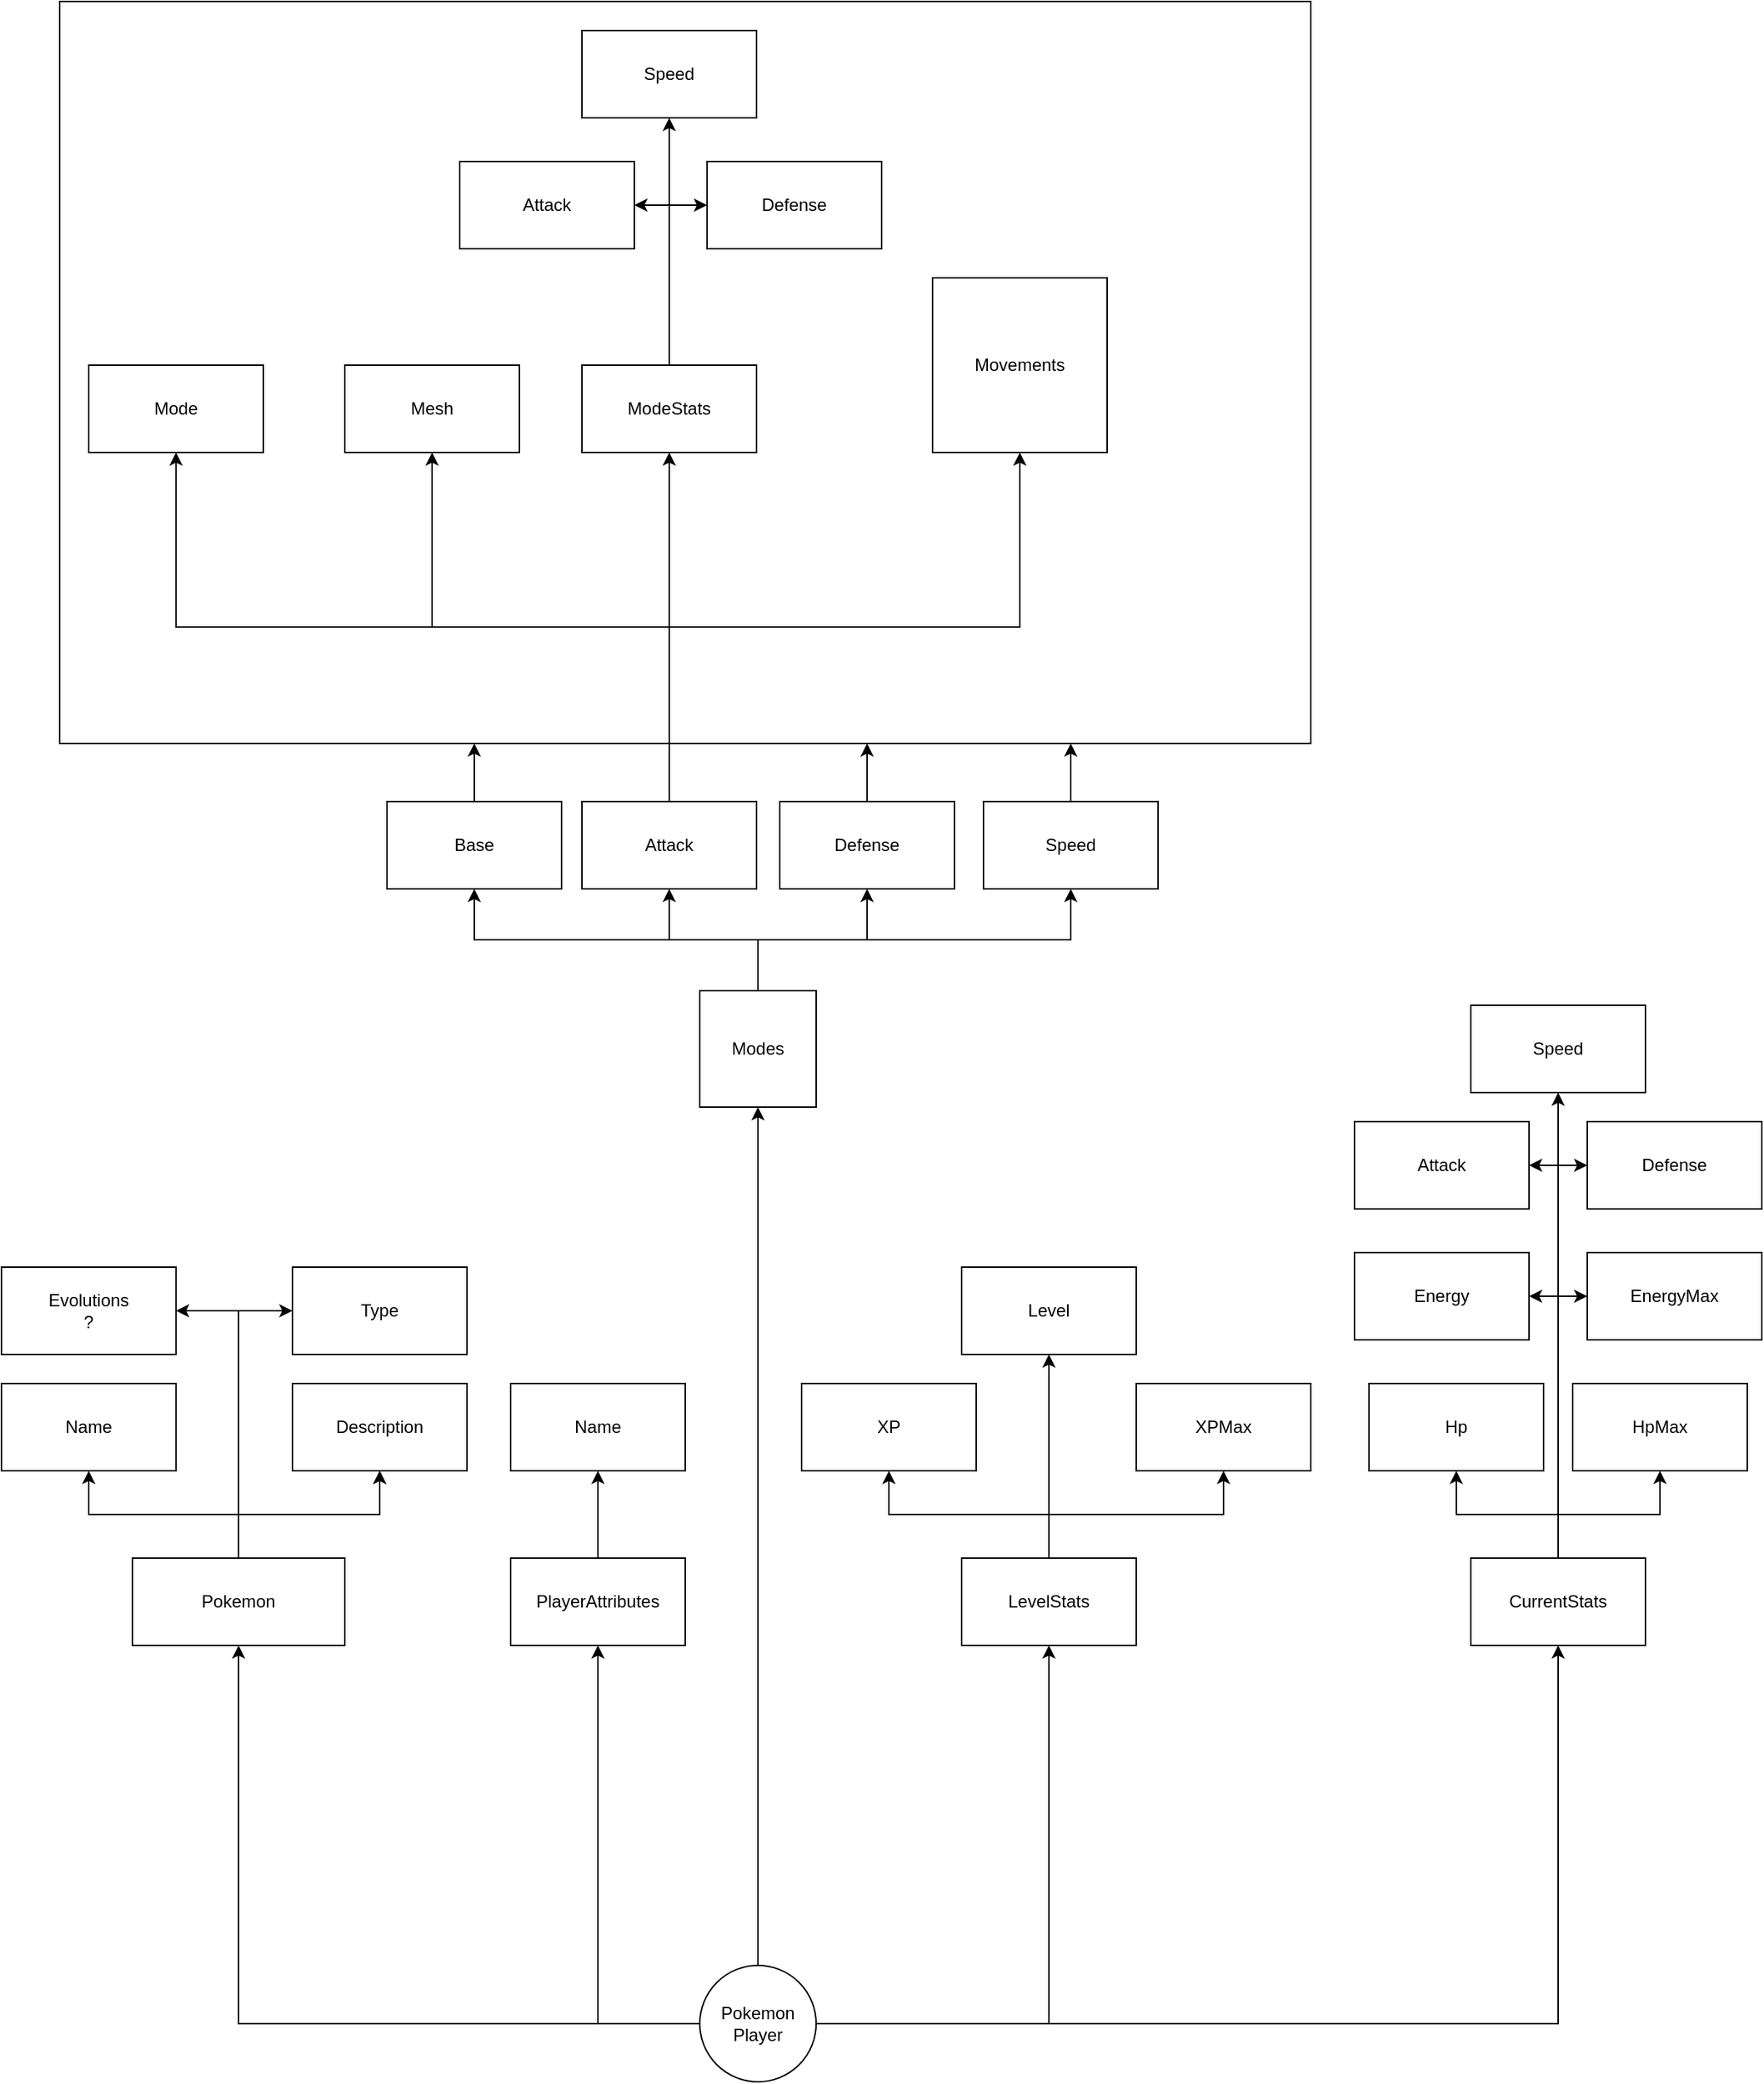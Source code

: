 <mxfile version="24.2.5" type="device">
  <diagram name="Page-1" id="B9voW5ncnK0YKJ4ArBj8">
    <mxGraphModel dx="2954" dy="2199" grid="1" gridSize="10" guides="1" tooltips="1" connect="1" arrows="1" fold="1" page="1" pageScale="1" pageWidth="827" pageHeight="1169" math="0" shadow="0">
      <root>
        <mxCell id="0" />
        <mxCell id="1" parent="0" />
        <mxCell id="HrmXleMLPZBCq29RgUVU-88" value="" style="rounded=0;whiteSpace=wrap;html=1;" vertex="1" parent="1">
          <mxGeometry x="80" y="-430" width="860" height="510" as="geometry" />
        </mxCell>
        <mxCell id="HrmXleMLPZBCq29RgUVU-9" style="edgeStyle=orthogonalEdgeStyle;rounded=0;orthogonalLoop=1;jettySize=auto;html=1;entryX=0.5;entryY=1;entryDx=0;entryDy=0;" edge="1" parent="1" source="HrmXleMLPZBCq29RgUVU-2" target="HrmXleMLPZBCq29RgUVU-5">
          <mxGeometry relative="1" as="geometry" />
        </mxCell>
        <mxCell id="HrmXleMLPZBCq29RgUVU-10" style="edgeStyle=orthogonalEdgeStyle;rounded=0;orthogonalLoop=1;jettySize=auto;html=1;exitX=0.5;exitY=0;exitDx=0;exitDy=0;" edge="1" parent="1" source="HrmXleMLPZBCq29RgUVU-2" target="HrmXleMLPZBCq29RgUVU-6">
          <mxGeometry relative="1" as="geometry" />
        </mxCell>
        <mxCell id="HrmXleMLPZBCq29RgUVU-11" style="edgeStyle=orthogonalEdgeStyle;rounded=0;orthogonalLoop=1;jettySize=auto;html=1;exitX=0.5;exitY=0;exitDx=0;exitDy=0;" edge="1" parent="1" source="HrmXleMLPZBCq29RgUVU-2" target="HrmXleMLPZBCq29RgUVU-7">
          <mxGeometry relative="1" as="geometry" />
        </mxCell>
        <mxCell id="HrmXleMLPZBCq29RgUVU-12" style="edgeStyle=orthogonalEdgeStyle;rounded=0;orthogonalLoop=1;jettySize=auto;html=1;exitX=0.5;exitY=0;exitDx=0;exitDy=0;entryX=0.5;entryY=1;entryDx=0;entryDy=0;" edge="1" parent="1" source="HrmXleMLPZBCq29RgUVU-2" target="HrmXleMLPZBCq29RgUVU-4">
          <mxGeometry relative="1" as="geometry" />
        </mxCell>
        <mxCell id="HrmXleMLPZBCq29RgUVU-2" value="&lt;div&gt;Modes&lt;/div&gt;" style="rounded=0;whiteSpace=wrap;html=1;" vertex="1" parent="1">
          <mxGeometry x="520" y="250" width="80" height="80" as="geometry" />
        </mxCell>
        <mxCell id="HrmXleMLPZBCq29RgUVU-13" style="edgeStyle=orthogonalEdgeStyle;rounded=0;orthogonalLoop=1;jettySize=auto;html=1;entryX=0.5;entryY=1;entryDx=0;entryDy=0;" edge="1" parent="1" source="HrmXleMLPZBCq29RgUVU-3" target="HrmXleMLPZBCq29RgUVU-2">
          <mxGeometry relative="1" as="geometry" />
        </mxCell>
        <mxCell id="HrmXleMLPZBCq29RgUVU-18" style="edgeStyle=orthogonalEdgeStyle;rounded=0;orthogonalLoop=1;jettySize=auto;html=1;exitX=1;exitY=0.5;exitDx=0;exitDy=0;" edge="1" parent="1" source="HrmXleMLPZBCq29RgUVU-3" target="HrmXleMLPZBCq29RgUVU-17">
          <mxGeometry relative="1" as="geometry" />
        </mxCell>
        <mxCell id="HrmXleMLPZBCq29RgUVU-25" style="edgeStyle=orthogonalEdgeStyle;rounded=0;orthogonalLoop=1;jettySize=auto;html=1;" edge="1" parent="1" source="HrmXleMLPZBCq29RgUVU-3" target="HrmXleMLPZBCq29RgUVU-24">
          <mxGeometry relative="1" as="geometry" />
        </mxCell>
        <mxCell id="HrmXleMLPZBCq29RgUVU-36" style="edgeStyle=orthogonalEdgeStyle;rounded=0;orthogonalLoop=1;jettySize=auto;html=1;" edge="1" parent="1" source="HrmXleMLPZBCq29RgUVU-3" target="HrmXleMLPZBCq29RgUVU-35">
          <mxGeometry relative="1" as="geometry" />
        </mxCell>
        <mxCell id="HrmXleMLPZBCq29RgUVU-71" style="edgeStyle=orthogonalEdgeStyle;rounded=0;orthogonalLoop=1;jettySize=auto;html=1;" edge="1" parent="1" source="HrmXleMLPZBCq29RgUVU-3" target="HrmXleMLPZBCq29RgUVU-70">
          <mxGeometry relative="1" as="geometry" />
        </mxCell>
        <mxCell id="HrmXleMLPZBCq29RgUVU-3" value="&lt;div&gt;Pokemon&lt;/div&gt;&lt;div&gt;Player&lt;/div&gt;" style="ellipse;whiteSpace=wrap;html=1;aspect=fixed;" vertex="1" parent="1">
          <mxGeometry x="520" y="920" width="80" height="80" as="geometry" />
        </mxCell>
        <mxCell id="HrmXleMLPZBCq29RgUVU-87" style="edgeStyle=orthogonalEdgeStyle;rounded=0;orthogonalLoop=1;jettySize=auto;html=1;" edge="1" parent="1" source="HrmXleMLPZBCq29RgUVU-4">
          <mxGeometry relative="1" as="geometry">
            <mxPoint x="365" y="80" as="targetPoint" />
          </mxGeometry>
        </mxCell>
        <mxCell id="HrmXleMLPZBCq29RgUVU-4" value="&lt;div&gt;Base&lt;/div&gt;" style="rounded=0;whiteSpace=wrap;html=1;" vertex="1" parent="1">
          <mxGeometry x="305" y="120" width="120" height="60" as="geometry" />
        </mxCell>
        <mxCell id="HrmXleMLPZBCq29RgUVU-62" style="edgeStyle=orthogonalEdgeStyle;rounded=0;orthogonalLoop=1;jettySize=auto;html=1;" edge="1" parent="1" source="HrmXleMLPZBCq29RgUVU-5" target="HrmXleMLPZBCq29RgUVU-61">
          <mxGeometry relative="1" as="geometry" />
        </mxCell>
        <mxCell id="HrmXleMLPZBCq29RgUVU-76" style="edgeStyle=orthogonalEdgeStyle;rounded=0;orthogonalLoop=1;jettySize=auto;html=1;exitX=0.5;exitY=0;exitDx=0;exitDy=0;entryX=0.5;entryY=1;entryDx=0;entryDy=0;" edge="1" parent="1" source="HrmXleMLPZBCq29RgUVU-5" target="HrmXleMLPZBCq29RgUVU-78">
          <mxGeometry relative="1" as="geometry">
            <mxPoint x="750" y="-120" as="targetPoint" />
          </mxGeometry>
        </mxCell>
        <mxCell id="HrmXleMLPZBCq29RgUVU-77" style="edgeStyle=orthogonalEdgeStyle;rounded=0;orthogonalLoop=1;jettySize=auto;html=1;exitX=0.5;exitY=0;exitDx=0;exitDy=0;" edge="1" parent="1" source="HrmXleMLPZBCq29RgUVU-5" target="HrmXleMLPZBCq29RgUVU-22">
          <mxGeometry relative="1" as="geometry" />
        </mxCell>
        <mxCell id="HrmXleMLPZBCq29RgUVU-82" style="edgeStyle=orthogonalEdgeStyle;rounded=0;orthogonalLoop=1;jettySize=auto;html=1;" edge="1" parent="1" source="HrmXleMLPZBCq29RgUVU-5" target="HrmXleMLPZBCq29RgUVU-79">
          <mxGeometry relative="1" as="geometry">
            <Array as="points">
              <mxPoint x="499" />
              <mxPoint x="336" />
            </Array>
          </mxGeometry>
        </mxCell>
        <mxCell id="HrmXleMLPZBCq29RgUVU-5" value="&lt;div&gt;Attack&lt;/div&gt;" style="rounded=0;whiteSpace=wrap;html=1;" vertex="1" parent="1">
          <mxGeometry x="439" y="120" width="120" height="60" as="geometry" />
        </mxCell>
        <mxCell id="HrmXleMLPZBCq29RgUVU-84" style="edgeStyle=orthogonalEdgeStyle;rounded=0;orthogonalLoop=1;jettySize=auto;html=1;" edge="1" parent="1" source="HrmXleMLPZBCq29RgUVU-6">
          <mxGeometry relative="1" as="geometry">
            <mxPoint x="635" y="80" as="targetPoint" />
          </mxGeometry>
        </mxCell>
        <mxCell id="HrmXleMLPZBCq29RgUVU-6" value="&lt;div&gt;Defense&lt;/div&gt;" style="rounded=0;whiteSpace=wrap;html=1;" vertex="1" parent="1">
          <mxGeometry x="575" y="120" width="120" height="60" as="geometry" />
        </mxCell>
        <mxCell id="HrmXleMLPZBCq29RgUVU-85" style="edgeStyle=orthogonalEdgeStyle;rounded=0;orthogonalLoop=1;jettySize=auto;html=1;" edge="1" parent="1" source="HrmXleMLPZBCq29RgUVU-7">
          <mxGeometry relative="1" as="geometry">
            <mxPoint x="775" y="80" as="targetPoint" />
          </mxGeometry>
        </mxCell>
        <mxCell id="HrmXleMLPZBCq29RgUVU-7" value="&lt;div&gt;Speed&lt;/div&gt;" style="rounded=0;whiteSpace=wrap;html=1;" vertex="1" parent="1">
          <mxGeometry x="715" y="120" width="120" height="60" as="geometry" />
        </mxCell>
        <mxCell id="HrmXleMLPZBCq29RgUVU-15" value="&lt;div&gt;Name&lt;/div&gt;" style="rounded=0;whiteSpace=wrap;html=1;" vertex="1" parent="1">
          <mxGeometry x="40" y="520" width="120" height="60" as="geometry" />
        </mxCell>
        <mxCell id="HrmXleMLPZBCq29RgUVU-27" style="edgeStyle=orthogonalEdgeStyle;rounded=0;orthogonalLoop=1;jettySize=auto;html=1;entryX=0.5;entryY=1;entryDx=0;entryDy=0;" edge="1" parent="1" source="HrmXleMLPZBCq29RgUVU-17" target="HrmXleMLPZBCq29RgUVU-26">
          <mxGeometry relative="1" as="geometry" />
        </mxCell>
        <mxCell id="HrmXleMLPZBCq29RgUVU-29" style="edgeStyle=orthogonalEdgeStyle;rounded=0;orthogonalLoop=1;jettySize=auto;html=1;" edge="1" parent="1" source="HrmXleMLPZBCq29RgUVU-17" target="HrmXleMLPZBCq29RgUVU-28">
          <mxGeometry relative="1" as="geometry" />
        </mxCell>
        <mxCell id="HrmXleMLPZBCq29RgUVU-32" style="edgeStyle=orthogonalEdgeStyle;rounded=0;orthogonalLoop=1;jettySize=auto;html=1;" edge="1" parent="1" source="HrmXleMLPZBCq29RgUVU-17" target="HrmXleMLPZBCq29RgUVU-31">
          <mxGeometry relative="1" as="geometry" />
        </mxCell>
        <mxCell id="HrmXleMLPZBCq29RgUVU-17" value="&lt;div&gt;LevelStats&lt;/div&gt;" style="rounded=0;whiteSpace=wrap;html=1;" vertex="1" parent="1">
          <mxGeometry x="700" y="640" width="120" height="60" as="geometry" />
        </mxCell>
        <mxCell id="HrmXleMLPZBCq29RgUVU-22" value="Mode " style="rounded=0;whiteSpace=wrap;html=1;" vertex="1" parent="1">
          <mxGeometry x="100" y="-180" width="120" height="60" as="geometry" />
        </mxCell>
        <mxCell id="HrmXleMLPZBCq29RgUVU-50" style="edgeStyle=orthogonalEdgeStyle;rounded=0;orthogonalLoop=1;jettySize=auto;html=1;" edge="1" parent="1" source="HrmXleMLPZBCq29RgUVU-24" target="HrmXleMLPZBCq29RgUVU-47">
          <mxGeometry relative="1" as="geometry" />
        </mxCell>
        <mxCell id="HrmXleMLPZBCq29RgUVU-51" style="edgeStyle=orthogonalEdgeStyle;rounded=0;orthogonalLoop=1;jettySize=auto;html=1;entryX=0.5;entryY=1;entryDx=0;entryDy=0;" edge="1" parent="1" source="HrmXleMLPZBCq29RgUVU-24" target="HrmXleMLPZBCq29RgUVU-46">
          <mxGeometry relative="1" as="geometry" />
        </mxCell>
        <mxCell id="HrmXleMLPZBCq29RgUVU-52" style="edgeStyle=orthogonalEdgeStyle;rounded=0;orthogonalLoop=1;jettySize=auto;html=1;entryX=1;entryY=0.5;entryDx=0;entryDy=0;" edge="1" parent="1" source="HrmXleMLPZBCq29RgUVU-24" target="HrmXleMLPZBCq29RgUVU-48">
          <mxGeometry relative="1" as="geometry" />
        </mxCell>
        <mxCell id="HrmXleMLPZBCq29RgUVU-53" style="edgeStyle=orthogonalEdgeStyle;rounded=0;orthogonalLoop=1;jettySize=auto;html=1;entryX=0;entryY=0.5;entryDx=0;entryDy=0;" edge="1" parent="1" source="HrmXleMLPZBCq29RgUVU-24" target="HrmXleMLPZBCq29RgUVU-49">
          <mxGeometry relative="1" as="geometry" />
        </mxCell>
        <mxCell id="HrmXleMLPZBCq29RgUVU-57" style="edgeStyle=orthogonalEdgeStyle;rounded=0;orthogonalLoop=1;jettySize=auto;html=1;entryX=0.5;entryY=1;entryDx=0;entryDy=0;" edge="1" parent="1" source="HrmXleMLPZBCq29RgUVU-24" target="HrmXleMLPZBCq29RgUVU-55">
          <mxGeometry relative="1" as="geometry" />
        </mxCell>
        <mxCell id="HrmXleMLPZBCq29RgUVU-58" style="edgeStyle=orthogonalEdgeStyle;rounded=0;orthogonalLoop=1;jettySize=auto;html=1;entryX=1;entryY=0.5;entryDx=0;entryDy=0;" edge="1" parent="1" source="HrmXleMLPZBCq29RgUVU-24" target="HrmXleMLPZBCq29RgUVU-54">
          <mxGeometry relative="1" as="geometry" />
        </mxCell>
        <mxCell id="HrmXleMLPZBCq29RgUVU-59" style="edgeStyle=orthogonalEdgeStyle;rounded=0;orthogonalLoop=1;jettySize=auto;html=1;entryX=0;entryY=0.5;entryDx=0;entryDy=0;" edge="1" parent="1" source="HrmXleMLPZBCq29RgUVU-24" target="HrmXleMLPZBCq29RgUVU-56">
          <mxGeometry relative="1" as="geometry" />
        </mxCell>
        <mxCell id="HrmXleMLPZBCq29RgUVU-24" value="&lt;div&gt;CurrentStats&lt;/div&gt;" style="rounded=0;whiteSpace=wrap;html=1;" vertex="1" parent="1">
          <mxGeometry x="1050" y="640" width="120" height="60" as="geometry" />
        </mxCell>
        <mxCell id="HrmXleMLPZBCq29RgUVU-26" value="Level" style="rounded=0;whiteSpace=wrap;html=1;" vertex="1" parent="1">
          <mxGeometry x="700" y="440" width="120" height="60" as="geometry" />
        </mxCell>
        <mxCell id="HrmXleMLPZBCq29RgUVU-28" value="XP" style="rounded=0;whiteSpace=wrap;html=1;" vertex="1" parent="1">
          <mxGeometry x="590" y="520" width="120" height="60" as="geometry" />
        </mxCell>
        <mxCell id="HrmXleMLPZBCq29RgUVU-31" value="XPMax" style="rounded=0;whiteSpace=wrap;html=1;" vertex="1" parent="1">
          <mxGeometry x="820" y="520" width="120" height="60" as="geometry" />
        </mxCell>
        <mxCell id="HrmXleMLPZBCq29RgUVU-33" value="Description" style="rounded=0;whiteSpace=wrap;html=1;" vertex="1" parent="1">
          <mxGeometry x="240" y="520" width="120" height="60" as="geometry" />
        </mxCell>
        <mxCell id="HrmXleMLPZBCq29RgUVU-37" style="edgeStyle=orthogonalEdgeStyle;rounded=0;orthogonalLoop=1;jettySize=auto;html=1;" edge="1" parent="1" source="HrmXleMLPZBCq29RgUVU-35" target="HrmXleMLPZBCq29RgUVU-15">
          <mxGeometry relative="1" as="geometry" />
        </mxCell>
        <mxCell id="HrmXleMLPZBCq29RgUVU-38" style="edgeStyle=orthogonalEdgeStyle;rounded=0;orthogonalLoop=1;jettySize=auto;html=1;entryX=0.5;entryY=1;entryDx=0;entryDy=0;" edge="1" parent="1" source="HrmXleMLPZBCq29RgUVU-35" target="HrmXleMLPZBCq29RgUVU-33">
          <mxGeometry relative="1" as="geometry" />
        </mxCell>
        <mxCell id="HrmXleMLPZBCq29RgUVU-42" style="edgeStyle=orthogonalEdgeStyle;rounded=0;orthogonalLoop=1;jettySize=auto;html=1;entryX=0.5;entryY=1;entryDx=0;entryDy=0;" edge="1" parent="1" source="HrmXleMLPZBCq29RgUVU-35" target="HrmXleMLPZBCq29RgUVU-33">
          <mxGeometry relative="1" as="geometry" />
        </mxCell>
        <mxCell id="HrmXleMLPZBCq29RgUVU-45" style="edgeStyle=orthogonalEdgeStyle;rounded=0;orthogonalLoop=1;jettySize=auto;html=1;entryX=1;entryY=0.5;entryDx=0;entryDy=0;" edge="1" parent="1" source="HrmXleMLPZBCq29RgUVU-35" target="HrmXleMLPZBCq29RgUVU-44">
          <mxGeometry relative="1" as="geometry" />
        </mxCell>
        <mxCell id="HrmXleMLPZBCq29RgUVU-60" style="edgeStyle=orthogonalEdgeStyle;rounded=0;orthogonalLoop=1;jettySize=auto;html=1;entryX=0;entryY=0.5;entryDx=0;entryDy=0;" edge="1" parent="1" source="HrmXleMLPZBCq29RgUVU-35" target="HrmXleMLPZBCq29RgUVU-39">
          <mxGeometry relative="1" as="geometry" />
        </mxCell>
        <mxCell id="HrmXleMLPZBCq29RgUVU-35" value="&lt;div&gt;Pokemon&lt;/div&gt;" style="rounded=0;whiteSpace=wrap;html=1;" vertex="1" parent="1">
          <mxGeometry x="130" y="640" width="146" height="60" as="geometry" />
        </mxCell>
        <mxCell id="HrmXleMLPZBCq29RgUVU-39" value="Type" style="rounded=0;whiteSpace=wrap;html=1;" vertex="1" parent="1">
          <mxGeometry x="240" y="440" width="120" height="60" as="geometry" />
        </mxCell>
        <mxCell id="HrmXleMLPZBCq29RgUVU-44" value="&lt;div&gt;Evolutions&lt;/div&gt;&lt;div&gt;?&lt;/div&gt;" style="rounded=0;whiteSpace=wrap;html=1;" vertex="1" parent="1">
          <mxGeometry x="40" y="440" width="120" height="60" as="geometry" />
        </mxCell>
        <mxCell id="HrmXleMLPZBCq29RgUVU-46" value="Hp" style="rounded=0;whiteSpace=wrap;html=1;" vertex="1" parent="1">
          <mxGeometry x="980" y="520" width="120" height="60" as="geometry" />
        </mxCell>
        <mxCell id="HrmXleMLPZBCq29RgUVU-47" value="HpMax" style="whiteSpace=wrap;html=1;" vertex="1" parent="1">
          <mxGeometry x="1120" y="520" width="120" height="60" as="geometry" />
        </mxCell>
        <mxCell id="HrmXleMLPZBCq29RgUVU-48" value="Energy" style="rounded=0;whiteSpace=wrap;html=1;" vertex="1" parent="1">
          <mxGeometry x="970" y="430" width="120" height="60" as="geometry" />
        </mxCell>
        <mxCell id="HrmXleMLPZBCq29RgUVU-49" value="EnergyMax" style="rounded=0;whiteSpace=wrap;html=1;" vertex="1" parent="1">
          <mxGeometry x="1130" y="430" width="120" height="60" as="geometry" />
        </mxCell>
        <mxCell id="HrmXleMLPZBCq29RgUVU-54" value="Attack" style="rounded=0;whiteSpace=wrap;html=1;" vertex="1" parent="1">
          <mxGeometry x="970" y="340" width="120" height="60" as="geometry" />
        </mxCell>
        <mxCell id="HrmXleMLPZBCq29RgUVU-55" value="Speed" style="rounded=0;whiteSpace=wrap;html=1;" vertex="1" parent="1">
          <mxGeometry x="1050" y="260" width="120" height="60" as="geometry" />
        </mxCell>
        <mxCell id="HrmXleMLPZBCq29RgUVU-56" value="&lt;div&gt;Defense&lt;/div&gt;" style="rounded=0;whiteSpace=wrap;html=1;" vertex="1" parent="1">
          <mxGeometry x="1130" y="340" width="120" height="60" as="geometry" />
        </mxCell>
        <mxCell id="HrmXleMLPZBCq29RgUVU-67" style="edgeStyle=orthogonalEdgeStyle;rounded=0;orthogonalLoop=1;jettySize=auto;html=1;entryX=1;entryY=0.5;entryDx=0;entryDy=0;" edge="1" parent="1" source="HrmXleMLPZBCq29RgUVU-61" target="HrmXleMLPZBCq29RgUVU-64">
          <mxGeometry relative="1" as="geometry" />
        </mxCell>
        <mxCell id="HrmXleMLPZBCq29RgUVU-68" style="edgeStyle=orthogonalEdgeStyle;rounded=0;orthogonalLoop=1;jettySize=auto;html=1;entryX=0;entryY=0.5;entryDx=0;entryDy=0;" edge="1" parent="1" source="HrmXleMLPZBCq29RgUVU-61" target="HrmXleMLPZBCq29RgUVU-65">
          <mxGeometry relative="1" as="geometry" />
        </mxCell>
        <mxCell id="HrmXleMLPZBCq29RgUVU-69" style="edgeStyle=orthogonalEdgeStyle;rounded=0;orthogonalLoop=1;jettySize=auto;html=1;" edge="1" parent="1" source="HrmXleMLPZBCq29RgUVU-61" target="HrmXleMLPZBCq29RgUVU-66">
          <mxGeometry relative="1" as="geometry" />
        </mxCell>
        <mxCell id="HrmXleMLPZBCq29RgUVU-61" value="&lt;div&gt;ModeStats&lt;/div&gt;" style="rounded=0;whiteSpace=wrap;html=1;" vertex="1" parent="1">
          <mxGeometry x="439" y="-180" width="120" height="60" as="geometry" />
        </mxCell>
        <mxCell id="HrmXleMLPZBCq29RgUVU-64" value="Attack" style="rounded=0;whiteSpace=wrap;html=1;" vertex="1" parent="1">
          <mxGeometry x="355" y="-320" width="120" height="60" as="geometry" />
        </mxCell>
        <mxCell id="HrmXleMLPZBCq29RgUVU-65" value="Defense" style="rounded=0;whiteSpace=wrap;html=1;" vertex="1" parent="1">
          <mxGeometry x="525" y="-320" width="120" height="60" as="geometry" />
        </mxCell>
        <mxCell id="HrmXleMLPZBCq29RgUVU-66" value="&lt;div&gt;Speed&lt;/div&gt;" style="rounded=0;whiteSpace=wrap;html=1;" vertex="1" parent="1">
          <mxGeometry x="439" y="-410" width="120" height="60" as="geometry" />
        </mxCell>
        <mxCell id="HrmXleMLPZBCq29RgUVU-73" style="edgeStyle=orthogonalEdgeStyle;rounded=0;orthogonalLoop=1;jettySize=auto;html=1;exitX=0.5;exitY=0;exitDx=0;exitDy=0;entryX=0.5;entryY=1;entryDx=0;entryDy=0;" edge="1" parent="1" source="HrmXleMLPZBCq29RgUVU-70" target="HrmXleMLPZBCq29RgUVU-72">
          <mxGeometry relative="1" as="geometry" />
        </mxCell>
        <mxCell id="HrmXleMLPZBCq29RgUVU-70" value="PlayerAttributes" style="rounded=0;whiteSpace=wrap;html=1;" vertex="1" parent="1">
          <mxGeometry x="390" y="640" width="120" height="60" as="geometry" />
        </mxCell>
        <mxCell id="HrmXleMLPZBCq29RgUVU-72" value="Name" style="rounded=0;whiteSpace=wrap;html=1;" vertex="1" parent="1">
          <mxGeometry x="390" y="520" width="120" height="60" as="geometry" />
        </mxCell>
        <mxCell id="HrmXleMLPZBCq29RgUVU-78" value="&lt;div&gt;Movements&lt;/div&gt;" style="whiteSpace=wrap;html=1;aspect=fixed;" vertex="1" parent="1">
          <mxGeometry x="680" y="-240" width="120" height="120" as="geometry" />
        </mxCell>
        <mxCell id="HrmXleMLPZBCq29RgUVU-79" value="Mesh" style="rounded=0;whiteSpace=wrap;html=1;" vertex="1" parent="1">
          <mxGeometry x="276" y="-180" width="120" height="60" as="geometry" />
        </mxCell>
      </root>
    </mxGraphModel>
  </diagram>
</mxfile>
